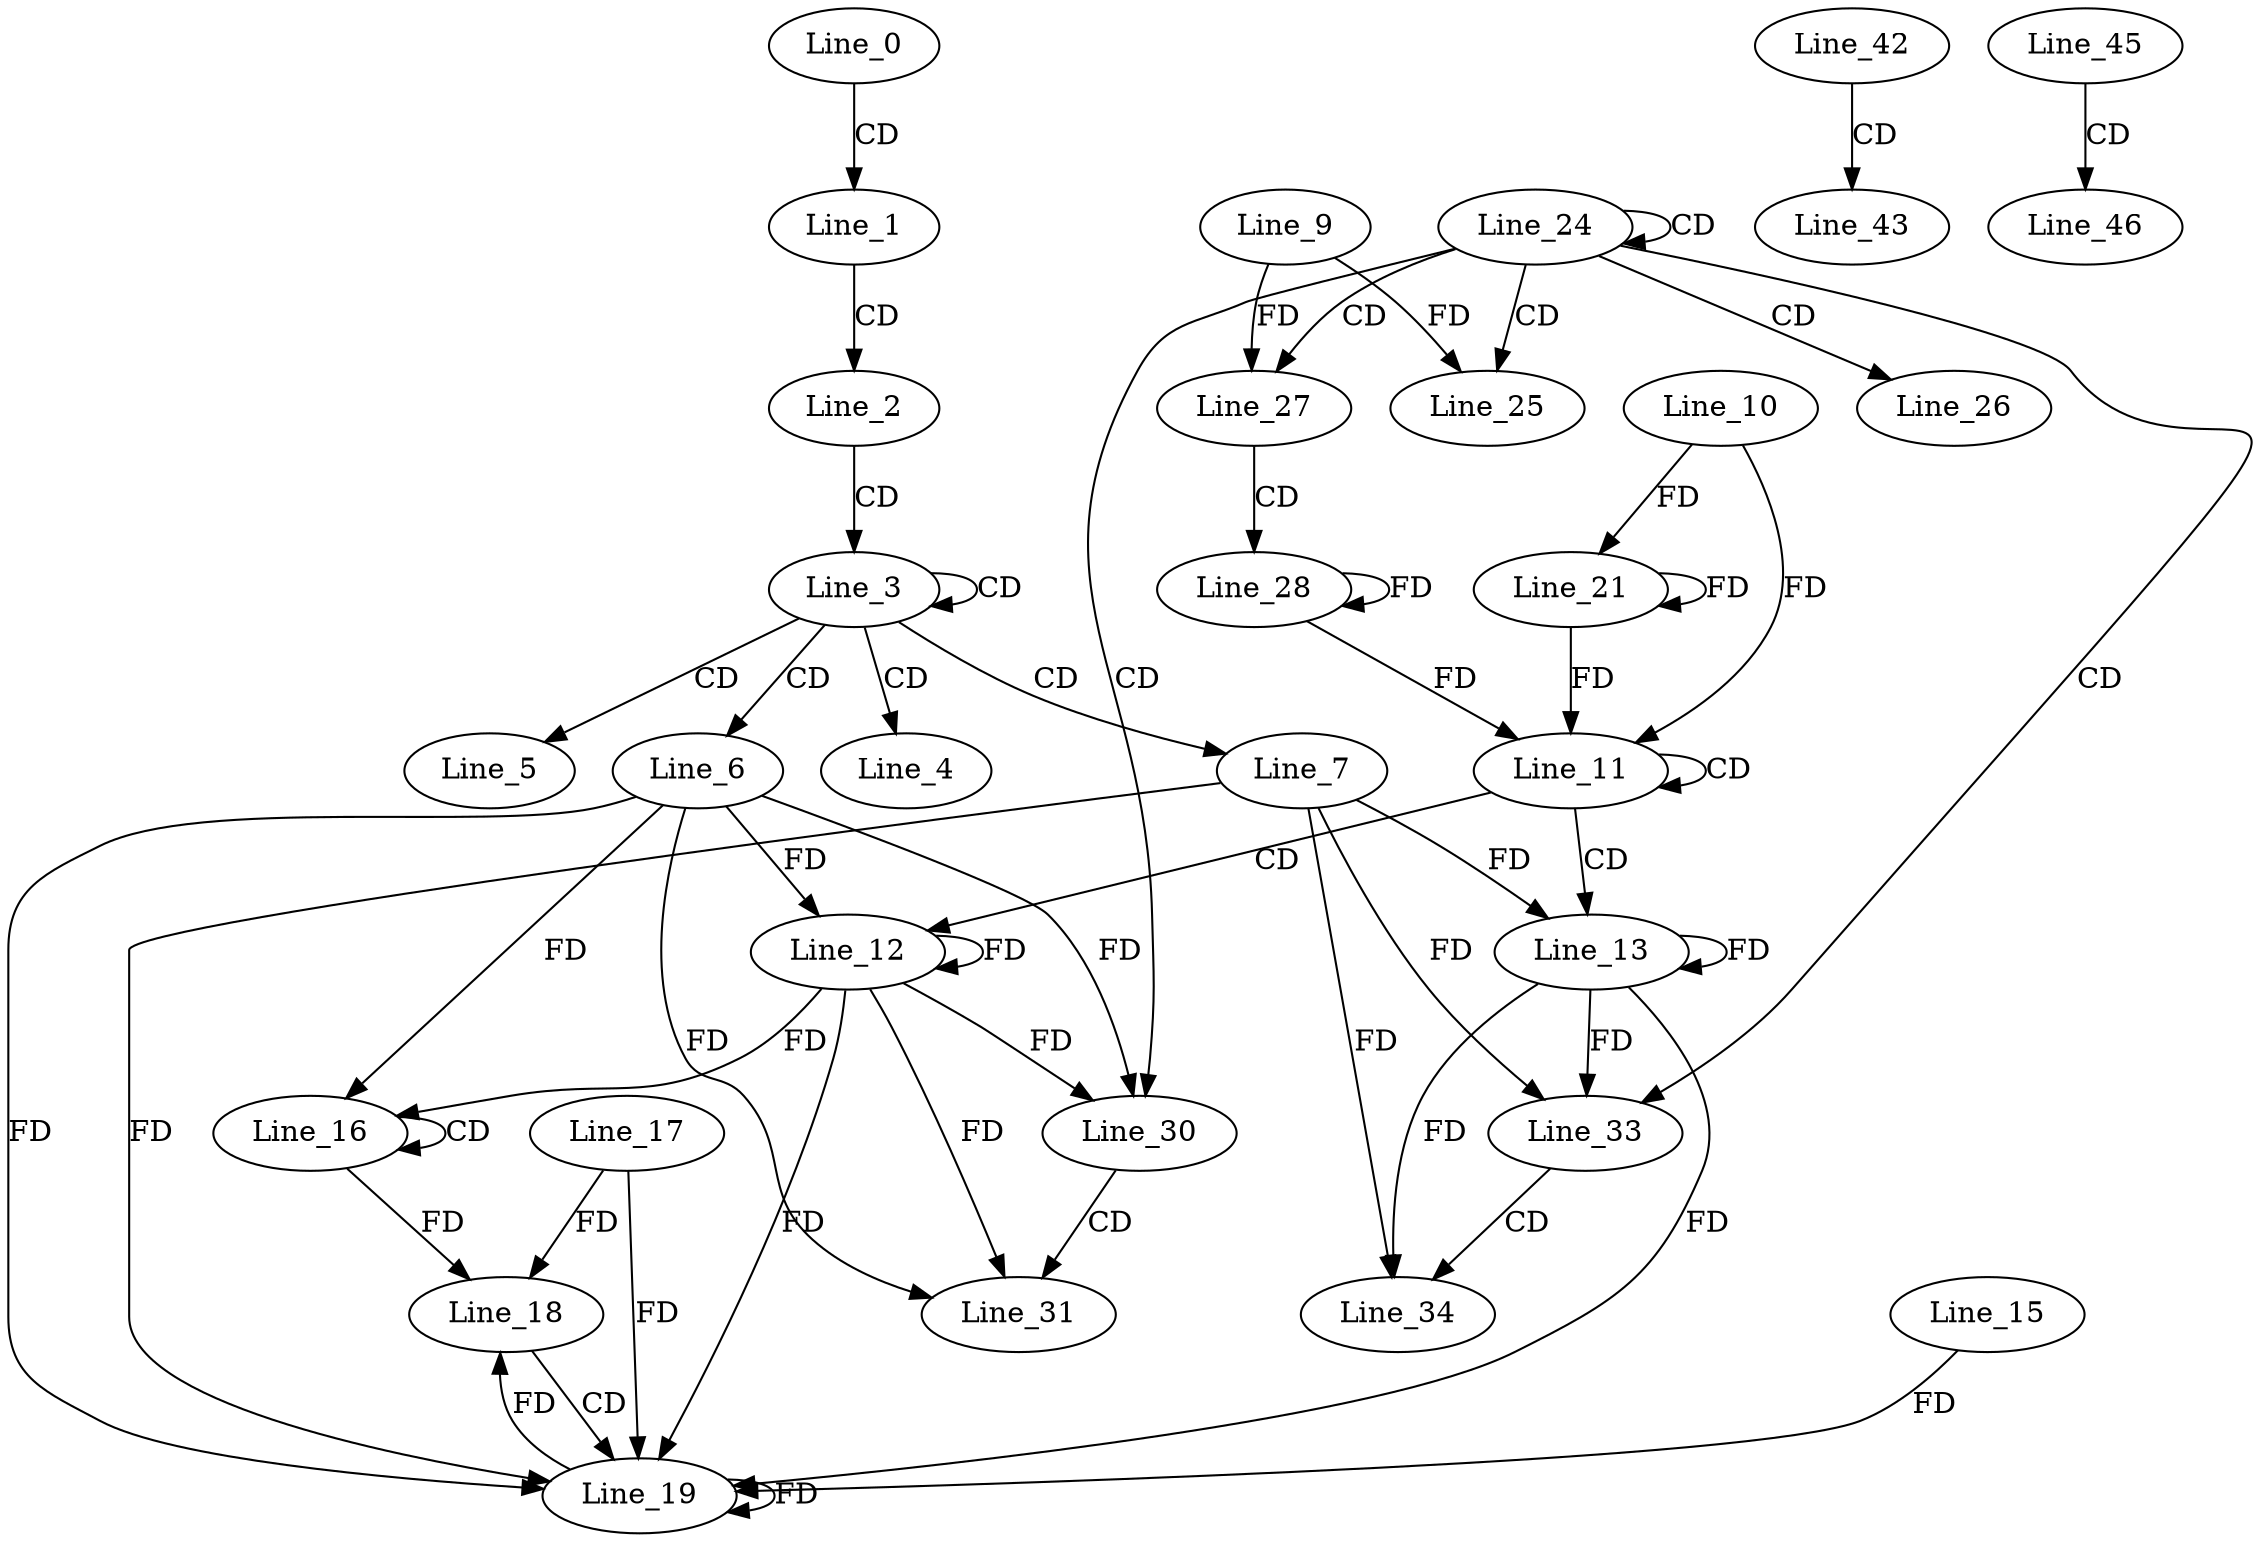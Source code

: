 digraph G {
  Line_0;
  Line_1;
  Line_2;
  Line_3;
  Line_3;
  Line_4;
  Line_5;
  Line_6;
  Line_7;
  Line_11;
  Line_11;
  Line_10;
  Line_12;
  Line_12;
  Line_13;
  Line_13;
  Line_16;
  Line_16;
  Line_17;
  Line_18;
  Line_19;
  Line_19;
  Line_15;
  Line_21;
  Line_24;
  Line_24;
  Line_25;
  Line_9;
  Line_26;
  Line_27;
  Line_28;
  Line_30;
  Line_31;
  Line_33;
  Line_34;
  Line_42;
  Line_43;
  Line_45;
  Line_46;
  Line_0 -> Line_1 [ label="CD" ];
  Line_1 -> Line_2 [ label="CD" ];
  Line_2 -> Line_3 [ label="CD" ];
  Line_3 -> Line_3 [ label="CD" ];
  Line_3 -> Line_4 [ label="CD" ];
  Line_3 -> Line_5 [ label="CD" ];
  Line_3 -> Line_6 [ label="CD" ];
  Line_3 -> Line_7 [ label="CD" ];
  Line_11 -> Line_11 [ label="CD" ];
  Line_10 -> Line_11 [ label="FD" ];
  Line_11 -> Line_12 [ label="CD" ];
  Line_12 -> Line_12 [ label="FD" ];
  Line_6 -> Line_12 [ label="FD" ];
  Line_11 -> Line_13 [ label="CD" ];
  Line_13 -> Line_13 [ label="FD" ];
  Line_7 -> Line_13 [ label="FD" ];
  Line_16 -> Line_16 [ label="CD" ];
  Line_12 -> Line_16 [ label="FD" ];
  Line_6 -> Line_16 [ label="FD" ];
  Line_17 -> Line_18 [ label="FD" ];
  Line_16 -> Line_18 [ label="FD" ];
  Line_18 -> Line_19 [ label="CD" ];
  Line_19 -> Line_19 [ label="FD" ];
  Line_17 -> Line_19 [ label="FD" ];
  Line_12 -> Line_19 [ label="FD" ];
  Line_6 -> Line_19 [ label="FD" ];
  Line_15 -> Line_19 [ label="FD" ];
  Line_13 -> Line_19 [ label="FD" ];
  Line_7 -> Line_19 [ label="FD" ];
  Line_21 -> Line_21 [ label="FD" ];
  Line_10 -> Line_21 [ label="FD" ];
  Line_24 -> Line_24 [ label="CD" ];
  Line_24 -> Line_25 [ label="CD" ];
  Line_9 -> Line_25 [ label="FD" ];
  Line_24 -> Line_26 [ label="CD" ];
  Line_24 -> Line_27 [ label="CD" ];
  Line_9 -> Line_27 [ label="FD" ];
  Line_27 -> Line_28 [ label="CD" ];
  Line_28 -> Line_28 [ label="FD" ];
  Line_24 -> Line_30 [ label="CD" ];
  Line_12 -> Line_30 [ label="FD" ];
  Line_6 -> Line_30 [ label="FD" ];
  Line_30 -> Line_31 [ label="CD" ];
  Line_12 -> Line_31 [ label="FD" ];
  Line_6 -> Line_31 [ label="FD" ];
  Line_24 -> Line_33 [ label="CD" ];
  Line_13 -> Line_33 [ label="FD" ];
  Line_7 -> Line_33 [ label="FD" ];
  Line_33 -> Line_34 [ label="CD" ];
  Line_13 -> Line_34 [ label="FD" ];
  Line_7 -> Line_34 [ label="FD" ];
  Line_42 -> Line_43 [ label="CD" ];
  Line_45 -> Line_46 [ label="CD" ];
  Line_21 -> Line_11 [ label="FD" ];
  Line_28 -> Line_11 [ label="FD" ];
  Line_19 -> Line_18 [ label="FD" ];
}
